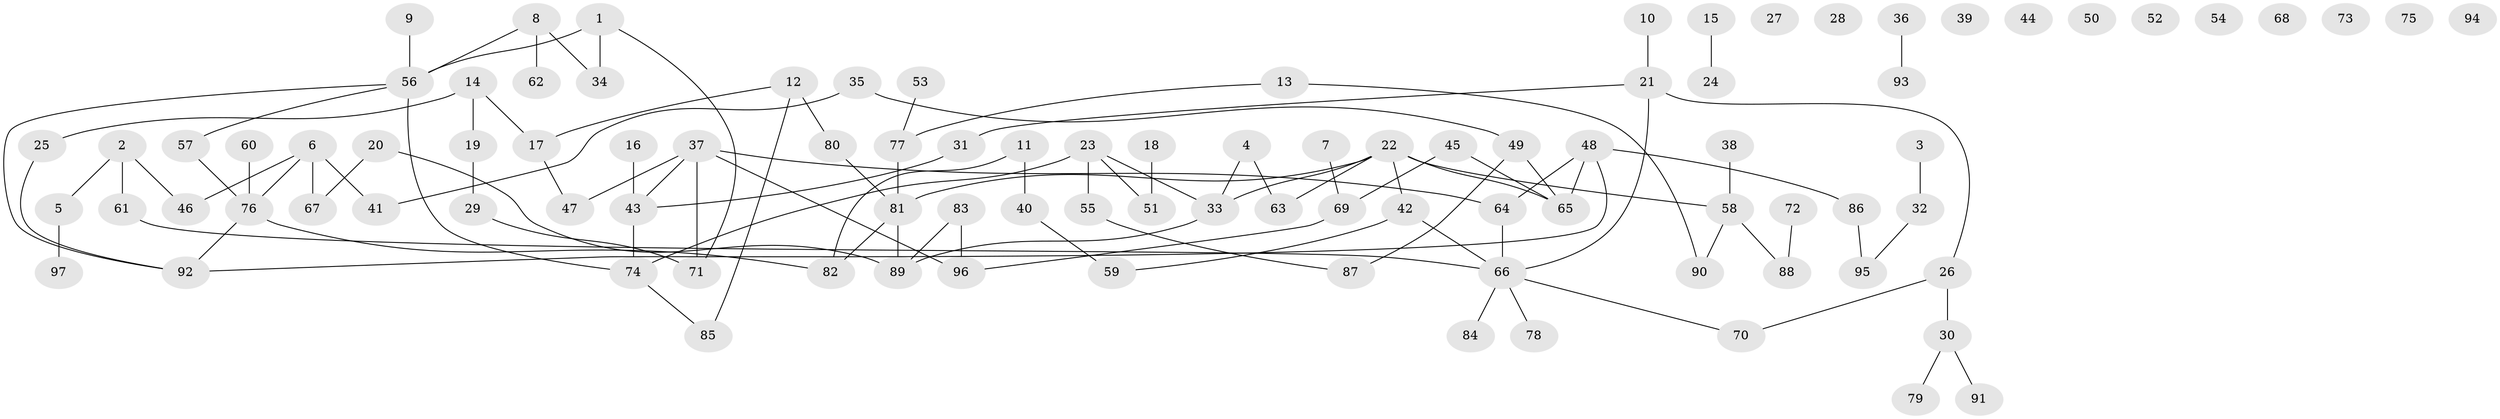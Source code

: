 // coarse degree distribution, {3: 0.2909090909090909, 4: 0.16363636363636364, 5: 0.07272727272727272, 1: 0.2, 2: 0.2545454545454545, 7: 0.01818181818181818}
// Generated by graph-tools (version 1.1) at 2025/48/03/04/25 22:48:29]
// undirected, 97 vertices, 106 edges
graph export_dot {
  node [color=gray90,style=filled];
  1;
  2;
  3;
  4;
  5;
  6;
  7;
  8;
  9;
  10;
  11;
  12;
  13;
  14;
  15;
  16;
  17;
  18;
  19;
  20;
  21;
  22;
  23;
  24;
  25;
  26;
  27;
  28;
  29;
  30;
  31;
  32;
  33;
  34;
  35;
  36;
  37;
  38;
  39;
  40;
  41;
  42;
  43;
  44;
  45;
  46;
  47;
  48;
  49;
  50;
  51;
  52;
  53;
  54;
  55;
  56;
  57;
  58;
  59;
  60;
  61;
  62;
  63;
  64;
  65;
  66;
  67;
  68;
  69;
  70;
  71;
  72;
  73;
  74;
  75;
  76;
  77;
  78;
  79;
  80;
  81;
  82;
  83;
  84;
  85;
  86;
  87;
  88;
  89;
  90;
  91;
  92;
  93;
  94;
  95;
  96;
  97;
  1 -- 34;
  1 -- 56;
  1 -- 71;
  2 -- 5;
  2 -- 46;
  2 -- 61;
  3 -- 32;
  4 -- 33;
  4 -- 63;
  5 -- 97;
  6 -- 41;
  6 -- 46;
  6 -- 67;
  6 -- 76;
  7 -- 69;
  8 -- 34;
  8 -- 56;
  8 -- 62;
  9 -- 56;
  10 -- 21;
  11 -- 40;
  11 -- 82;
  12 -- 17;
  12 -- 80;
  12 -- 85;
  13 -- 77;
  13 -- 90;
  14 -- 17;
  14 -- 19;
  14 -- 25;
  15 -- 24;
  16 -- 43;
  17 -- 47;
  18 -- 51;
  19 -- 29;
  20 -- 67;
  20 -- 89;
  21 -- 26;
  21 -- 31;
  21 -- 66;
  22 -- 33;
  22 -- 42;
  22 -- 58;
  22 -- 63;
  22 -- 65;
  22 -- 81;
  23 -- 33;
  23 -- 51;
  23 -- 55;
  23 -- 74;
  25 -- 92;
  26 -- 30;
  26 -- 70;
  29 -- 71;
  30 -- 79;
  30 -- 91;
  31 -- 43;
  32 -- 95;
  33 -- 89;
  35 -- 41;
  35 -- 49;
  36 -- 93;
  37 -- 43;
  37 -- 47;
  37 -- 64;
  37 -- 71;
  37 -- 96;
  38 -- 58;
  40 -- 59;
  42 -- 59;
  42 -- 66;
  43 -- 74;
  45 -- 65;
  45 -- 69;
  48 -- 64;
  48 -- 65;
  48 -- 86;
  48 -- 92;
  49 -- 65;
  49 -- 87;
  53 -- 77;
  55 -- 87;
  56 -- 57;
  56 -- 74;
  56 -- 92;
  57 -- 76;
  58 -- 88;
  58 -- 90;
  60 -- 76;
  61 -- 66;
  64 -- 66;
  66 -- 70;
  66 -- 78;
  66 -- 84;
  69 -- 96;
  72 -- 88;
  74 -- 85;
  76 -- 82;
  76 -- 92;
  77 -- 81;
  80 -- 81;
  81 -- 82;
  81 -- 89;
  83 -- 89;
  83 -- 96;
  86 -- 95;
}

